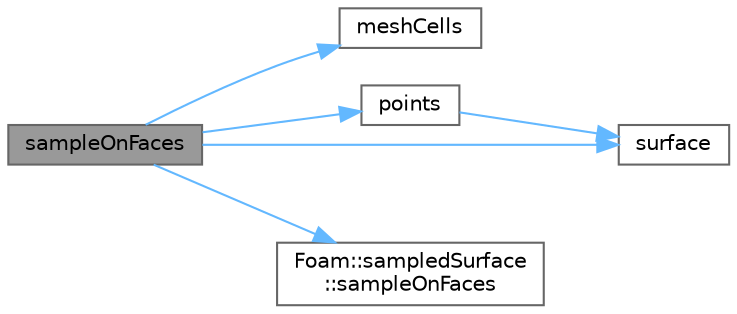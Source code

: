 digraph "sampleOnFaces"
{
 // LATEX_PDF_SIZE
  bgcolor="transparent";
  edge [fontname=Helvetica,fontsize=10,labelfontname=Helvetica,labelfontsize=10];
  node [fontname=Helvetica,fontsize=10,shape=box,height=0.2,width=0.4];
  rankdir="LR";
  Node1 [id="Node000001",label="sampleOnFaces",height=0.2,width=0.4,color="gray40", fillcolor="grey60", style="filled", fontcolor="black",tooltip=" "];
  Node1 -> Node2 [id="edge1_Node000001_Node000002",color="steelblue1",style="solid",tooltip=" "];
  Node2 [id="Node000002",label="meshCells",height=0.2,width=0.4,color="grey40", fillcolor="white", style="filled",URL="$classFoam_1_1sampledCuttingPlane.html#ac7fe076237ca4b491a15ae867343c77e",tooltip=" "];
  Node1 -> Node3 [id="edge2_Node000001_Node000003",color="steelblue1",style="solid",tooltip=" "];
  Node3 [id="Node000003",label="points",height=0.2,width=0.4,color="grey40", fillcolor="white", style="filled",URL="$classFoam_1_1sampledCuttingPlane.html#a05372debeb84d0a1e4aa76d8d1d7501f",tooltip=" "];
  Node3 -> Node4 [id="edge3_Node000003_Node000004",color="steelblue1",style="solid",tooltip=" "];
  Node4 [id="Node000004",label="surface",height=0.2,width=0.4,color="grey40", fillcolor="white", style="filled",URL="$classFoam_1_1sampledCuttingPlane.html#a7924d96d37079efed86f2a199b83579f",tooltip=" "];
  Node1 -> Node5 [id="edge4_Node000001_Node000005",color="steelblue1",style="solid",tooltip=" "];
  Node5 [id="Node000005",label="Foam::sampledSurface\l::sampleOnFaces",height=0.2,width=0.4,color="grey40", fillcolor="white", style="filled",URL="$classFoam_1_1sampledSurface.html#a28b89b3d5411e1eec31b813c61596c3d",tooltip=" "];
  Node1 -> Node4 [id="edge5_Node000001_Node000004",color="steelblue1",style="solid",tooltip=" "];
}
